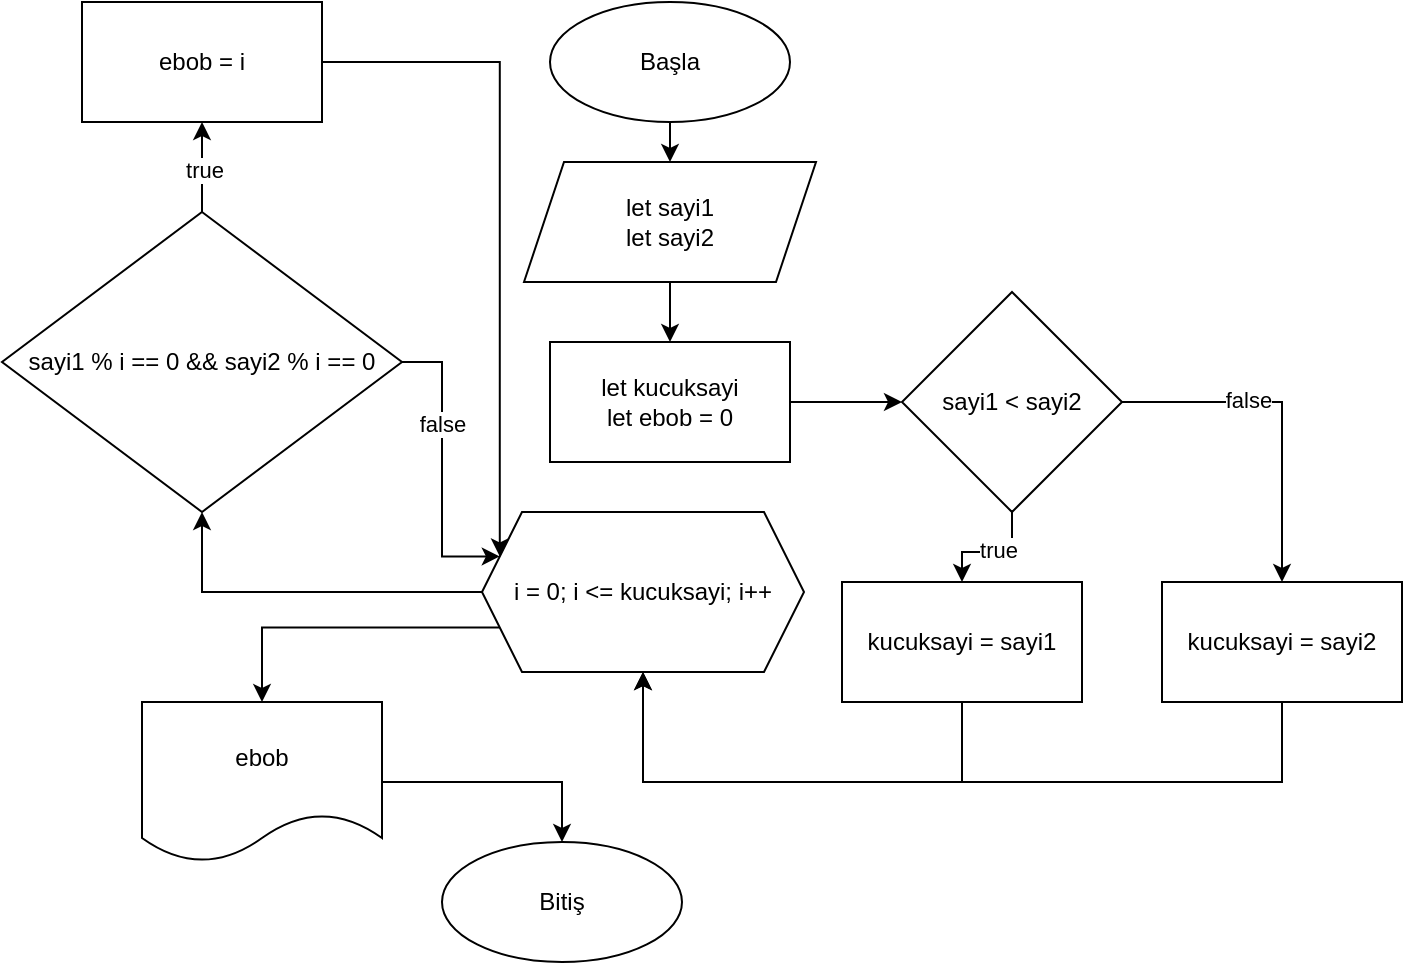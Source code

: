 <mxfile version="22.1.11" type="device">
  <diagram name="Sayfa -1" id="4XI7-I5p3O_JaFtu1BJA">
    <mxGraphModel dx="820" dy="798" grid="1" gridSize="10" guides="1" tooltips="1" connect="1" arrows="1" fold="1" page="1" pageScale="1" pageWidth="827" pageHeight="1169" math="0" shadow="0">
      <root>
        <mxCell id="0" />
        <mxCell id="1" parent="0" />
        <mxCell id="kGMijkTyCY-xn3DT1Egw-9" style="edgeStyle=orthogonalEdgeStyle;rounded=0;orthogonalLoop=1;jettySize=auto;html=1;exitX=0.5;exitY=1;exitDx=0;exitDy=0;entryX=0.5;entryY=0;entryDx=0;entryDy=0;" edge="1" parent="1" source="kGMijkTyCY-xn3DT1Egw-1" target="kGMijkTyCY-xn3DT1Egw-2">
          <mxGeometry relative="1" as="geometry" />
        </mxCell>
        <mxCell id="kGMijkTyCY-xn3DT1Egw-1" value="Başla" style="ellipse;whiteSpace=wrap;html=1;" vertex="1" parent="1">
          <mxGeometry x="354" y="10" width="120" height="60" as="geometry" />
        </mxCell>
        <mxCell id="kGMijkTyCY-xn3DT1Egw-10" style="edgeStyle=orthogonalEdgeStyle;rounded=0;orthogonalLoop=1;jettySize=auto;html=1;exitX=0.5;exitY=1;exitDx=0;exitDy=0;entryX=0.5;entryY=0;entryDx=0;entryDy=0;" edge="1" parent="1" source="kGMijkTyCY-xn3DT1Egw-2" target="kGMijkTyCY-xn3DT1Egw-5">
          <mxGeometry relative="1" as="geometry" />
        </mxCell>
        <mxCell id="kGMijkTyCY-xn3DT1Egw-2" value="let sayi1&lt;br&gt;let sayi2" style="shape=parallelogram;perimeter=parallelogramPerimeter;whiteSpace=wrap;html=1;fixedSize=1;" vertex="1" parent="1">
          <mxGeometry x="341" y="90" width="146" height="60" as="geometry" />
        </mxCell>
        <mxCell id="kGMijkTyCY-xn3DT1Egw-7" style="edgeStyle=orthogonalEdgeStyle;rounded=0;orthogonalLoop=1;jettySize=auto;html=1;exitX=1;exitY=0.5;exitDx=0;exitDy=0;entryX=0.5;entryY=0;entryDx=0;entryDy=0;" edge="1" parent="1" source="kGMijkTyCY-xn3DT1Egw-4" target="kGMijkTyCY-xn3DT1Egw-6">
          <mxGeometry relative="1" as="geometry" />
        </mxCell>
        <mxCell id="kGMijkTyCY-xn3DT1Egw-8" value="false" style="edgeLabel;html=1;align=center;verticalAlign=middle;resizable=0;points=[];" vertex="1" connectable="0" parent="kGMijkTyCY-xn3DT1Egw-7">
          <mxGeometry x="-0.259" y="1" relative="1" as="geometry">
            <mxPoint as="offset" />
          </mxGeometry>
        </mxCell>
        <mxCell id="kGMijkTyCY-xn3DT1Egw-13" style="edgeStyle=orthogonalEdgeStyle;rounded=0;orthogonalLoop=1;jettySize=auto;html=1;exitX=0.5;exitY=1;exitDx=0;exitDy=0;entryX=0.5;entryY=0;entryDx=0;entryDy=0;" edge="1" parent="1" source="kGMijkTyCY-xn3DT1Egw-4" target="kGMijkTyCY-xn3DT1Egw-12">
          <mxGeometry relative="1" as="geometry" />
        </mxCell>
        <mxCell id="kGMijkTyCY-xn3DT1Egw-14" value="true" style="edgeLabel;html=1;align=center;verticalAlign=middle;resizable=0;points=[];" vertex="1" connectable="0" parent="kGMijkTyCY-xn3DT1Egw-13">
          <mxGeometry x="-0.1" y="-1" relative="1" as="geometry">
            <mxPoint as="offset" />
          </mxGeometry>
        </mxCell>
        <mxCell id="kGMijkTyCY-xn3DT1Egw-4" value="sayi1 &amp;lt; sayi2" style="rhombus;whiteSpace=wrap;html=1;" vertex="1" parent="1">
          <mxGeometry x="530" y="155" width="110" height="110" as="geometry" />
        </mxCell>
        <mxCell id="kGMijkTyCY-xn3DT1Egw-11" style="edgeStyle=orthogonalEdgeStyle;rounded=0;orthogonalLoop=1;jettySize=auto;html=1;exitX=1;exitY=0.5;exitDx=0;exitDy=0;entryX=0;entryY=0.5;entryDx=0;entryDy=0;" edge="1" parent="1" source="kGMijkTyCY-xn3DT1Egw-5" target="kGMijkTyCY-xn3DT1Egw-4">
          <mxGeometry relative="1" as="geometry" />
        </mxCell>
        <mxCell id="kGMijkTyCY-xn3DT1Egw-5" value="let kucuksayi&lt;br&gt;let ebob = 0" style="rounded=0;whiteSpace=wrap;html=1;" vertex="1" parent="1">
          <mxGeometry x="354" y="180" width="120" height="60" as="geometry" />
        </mxCell>
        <mxCell id="kGMijkTyCY-xn3DT1Egw-16" style="edgeStyle=orthogonalEdgeStyle;rounded=0;orthogonalLoop=1;jettySize=auto;html=1;exitX=0.5;exitY=1;exitDx=0;exitDy=0;entryX=0.5;entryY=1;entryDx=0;entryDy=0;" edge="1" parent="1" source="kGMijkTyCY-xn3DT1Egw-6" target="kGMijkTyCY-xn3DT1Egw-15">
          <mxGeometry relative="1" as="geometry">
            <Array as="points">
              <mxPoint x="720" y="400" />
              <mxPoint x="401" y="400" />
            </Array>
          </mxGeometry>
        </mxCell>
        <mxCell id="kGMijkTyCY-xn3DT1Egw-6" value="kucuksayi = sayi2" style="rounded=0;whiteSpace=wrap;html=1;" vertex="1" parent="1">
          <mxGeometry x="660" y="300" width="120" height="60" as="geometry" />
        </mxCell>
        <mxCell id="kGMijkTyCY-xn3DT1Egw-17" style="edgeStyle=orthogonalEdgeStyle;rounded=0;orthogonalLoop=1;jettySize=auto;html=1;exitX=0.5;exitY=1;exitDx=0;exitDy=0;entryX=0.5;entryY=1;entryDx=0;entryDy=0;" edge="1" parent="1" source="kGMijkTyCY-xn3DT1Egw-12" target="kGMijkTyCY-xn3DT1Egw-15">
          <mxGeometry relative="1" as="geometry">
            <Array as="points">
              <mxPoint x="560" y="400" />
              <mxPoint x="401" y="400" />
            </Array>
          </mxGeometry>
        </mxCell>
        <mxCell id="kGMijkTyCY-xn3DT1Egw-12" value="kucuksayi = sayi1" style="rounded=0;whiteSpace=wrap;html=1;" vertex="1" parent="1">
          <mxGeometry x="500" y="300" width="120" height="60" as="geometry" />
        </mxCell>
        <mxCell id="kGMijkTyCY-xn3DT1Egw-19" style="edgeStyle=orthogonalEdgeStyle;rounded=0;orthogonalLoop=1;jettySize=auto;html=1;exitX=0;exitY=0.5;exitDx=0;exitDy=0;entryX=0.5;entryY=1;entryDx=0;entryDy=0;" edge="1" parent="1" source="kGMijkTyCY-xn3DT1Egw-15" target="kGMijkTyCY-xn3DT1Egw-18">
          <mxGeometry relative="1" as="geometry" />
        </mxCell>
        <mxCell id="kGMijkTyCY-xn3DT1Egw-27" style="edgeStyle=orthogonalEdgeStyle;rounded=0;orthogonalLoop=1;jettySize=auto;html=1;exitX=0;exitY=0.75;exitDx=0;exitDy=0;entryX=0.5;entryY=0;entryDx=0;entryDy=0;" edge="1" parent="1" source="kGMijkTyCY-xn3DT1Egw-15" target="kGMijkTyCY-xn3DT1Egw-26">
          <mxGeometry relative="1" as="geometry" />
        </mxCell>
        <mxCell id="kGMijkTyCY-xn3DT1Egw-15" value="i = 0; i &amp;lt;= kucuksayi; i++" style="shape=hexagon;perimeter=hexagonPerimeter2;whiteSpace=wrap;html=1;fixedSize=1;" vertex="1" parent="1">
          <mxGeometry x="320" y="265" width="161" height="80" as="geometry" />
        </mxCell>
        <mxCell id="kGMijkTyCY-xn3DT1Egw-20" style="edgeStyle=orthogonalEdgeStyle;rounded=0;orthogonalLoop=1;jettySize=auto;html=1;exitX=1;exitY=0.5;exitDx=0;exitDy=0;entryX=0;entryY=0.25;entryDx=0;entryDy=0;" edge="1" parent="1" source="kGMijkTyCY-xn3DT1Egw-18" target="kGMijkTyCY-xn3DT1Egw-15">
          <mxGeometry relative="1" as="geometry" />
        </mxCell>
        <mxCell id="kGMijkTyCY-xn3DT1Egw-21" value="false" style="edgeLabel;html=1;align=center;verticalAlign=middle;resizable=0;points=[];" vertex="1" connectable="0" parent="kGMijkTyCY-xn3DT1Egw-20">
          <mxGeometry x="-0.302" relative="1" as="geometry">
            <mxPoint as="offset" />
          </mxGeometry>
        </mxCell>
        <mxCell id="kGMijkTyCY-xn3DT1Egw-23" style="edgeStyle=orthogonalEdgeStyle;rounded=0;orthogonalLoop=1;jettySize=auto;html=1;exitX=0.5;exitY=0;exitDx=0;exitDy=0;entryX=0.5;entryY=1;entryDx=0;entryDy=0;" edge="1" parent="1" source="kGMijkTyCY-xn3DT1Egw-18" target="kGMijkTyCY-xn3DT1Egw-22">
          <mxGeometry relative="1" as="geometry" />
        </mxCell>
        <mxCell id="kGMijkTyCY-xn3DT1Egw-24" value="true" style="edgeLabel;html=1;align=center;verticalAlign=middle;resizable=0;points=[];" vertex="1" connectable="0" parent="kGMijkTyCY-xn3DT1Egw-23">
          <mxGeometry x="-0.04" y="-1" relative="1" as="geometry">
            <mxPoint as="offset" />
          </mxGeometry>
        </mxCell>
        <mxCell id="kGMijkTyCY-xn3DT1Egw-18" value="sayi1 % i == 0 &amp;amp;&amp;amp; sayi2 % i == 0" style="rhombus;whiteSpace=wrap;html=1;" vertex="1" parent="1">
          <mxGeometry x="80" y="115" width="200" height="150" as="geometry" />
        </mxCell>
        <mxCell id="kGMijkTyCY-xn3DT1Egw-25" style="edgeStyle=orthogonalEdgeStyle;rounded=0;orthogonalLoop=1;jettySize=auto;html=1;exitX=1;exitY=1;exitDx=0;exitDy=0;entryX=0;entryY=0.25;entryDx=0;entryDy=0;" edge="1" parent="1" source="kGMijkTyCY-xn3DT1Egw-22" target="kGMijkTyCY-xn3DT1Egw-15">
          <mxGeometry relative="1" as="geometry">
            <Array as="points">
              <mxPoint x="240" y="40" />
              <mxPoint x="329" y="40" />
            </Array>
          </mxGeometry>
        </mxCell>
        <mxCell id="kGMijkTyCY-xn3DT1Egw-22" value="ebob = i" style="rounded=0;whiteSpace=wrap;html=1;" vertex="1" parent="1">
          <mxGeometry x="120" y="10" width="120" height="60" as="geometry" />
        </mxCell>
        <mxCell id="kGMijkTyCY-xn3DT1Egw-29" style="edgeStyle=orthogonalEdgeStyle;rounded=0;orthogonalLoop=1;jettySize=auto;html=1;exitX=1;exitY=0.5;exitDx=0;exitDy=0;entryX=0.5;entryY=0;entryDx=0;entryDy=0;" edge="1" parent="1" source="kGMijkTyCY-xn3DT1Egw-26" target="kGMijkTyCY-xn3DT1Egw-28">
          <mxGeometry relative="1" as="geometry" />
        </mxCell>
        <mxCell id="kGMijkTyCY-xn3DT1Egw-26" value="ebob" style="shape=document;whiteSpace=wrap;html=1;boundedLbl=1;" vertex="1" parent="1">
          <mxGeometry x="150" y="360" width="120" height="80" as="geometry" />
        </mxCell>
        <mxCell id="kGMijkTyCY-xn3DT1Egw-28" value="Bitiş" style="ellipse;whiteSpace=wrap;html=1;" vertex="1" parent="1">
          <mxGeometry x="300" y="430" width="120" height="60" as="geometry" />
        </mxCell>
      </root>
    </mxGraphModel>
  </diagram>
</mxfile>
